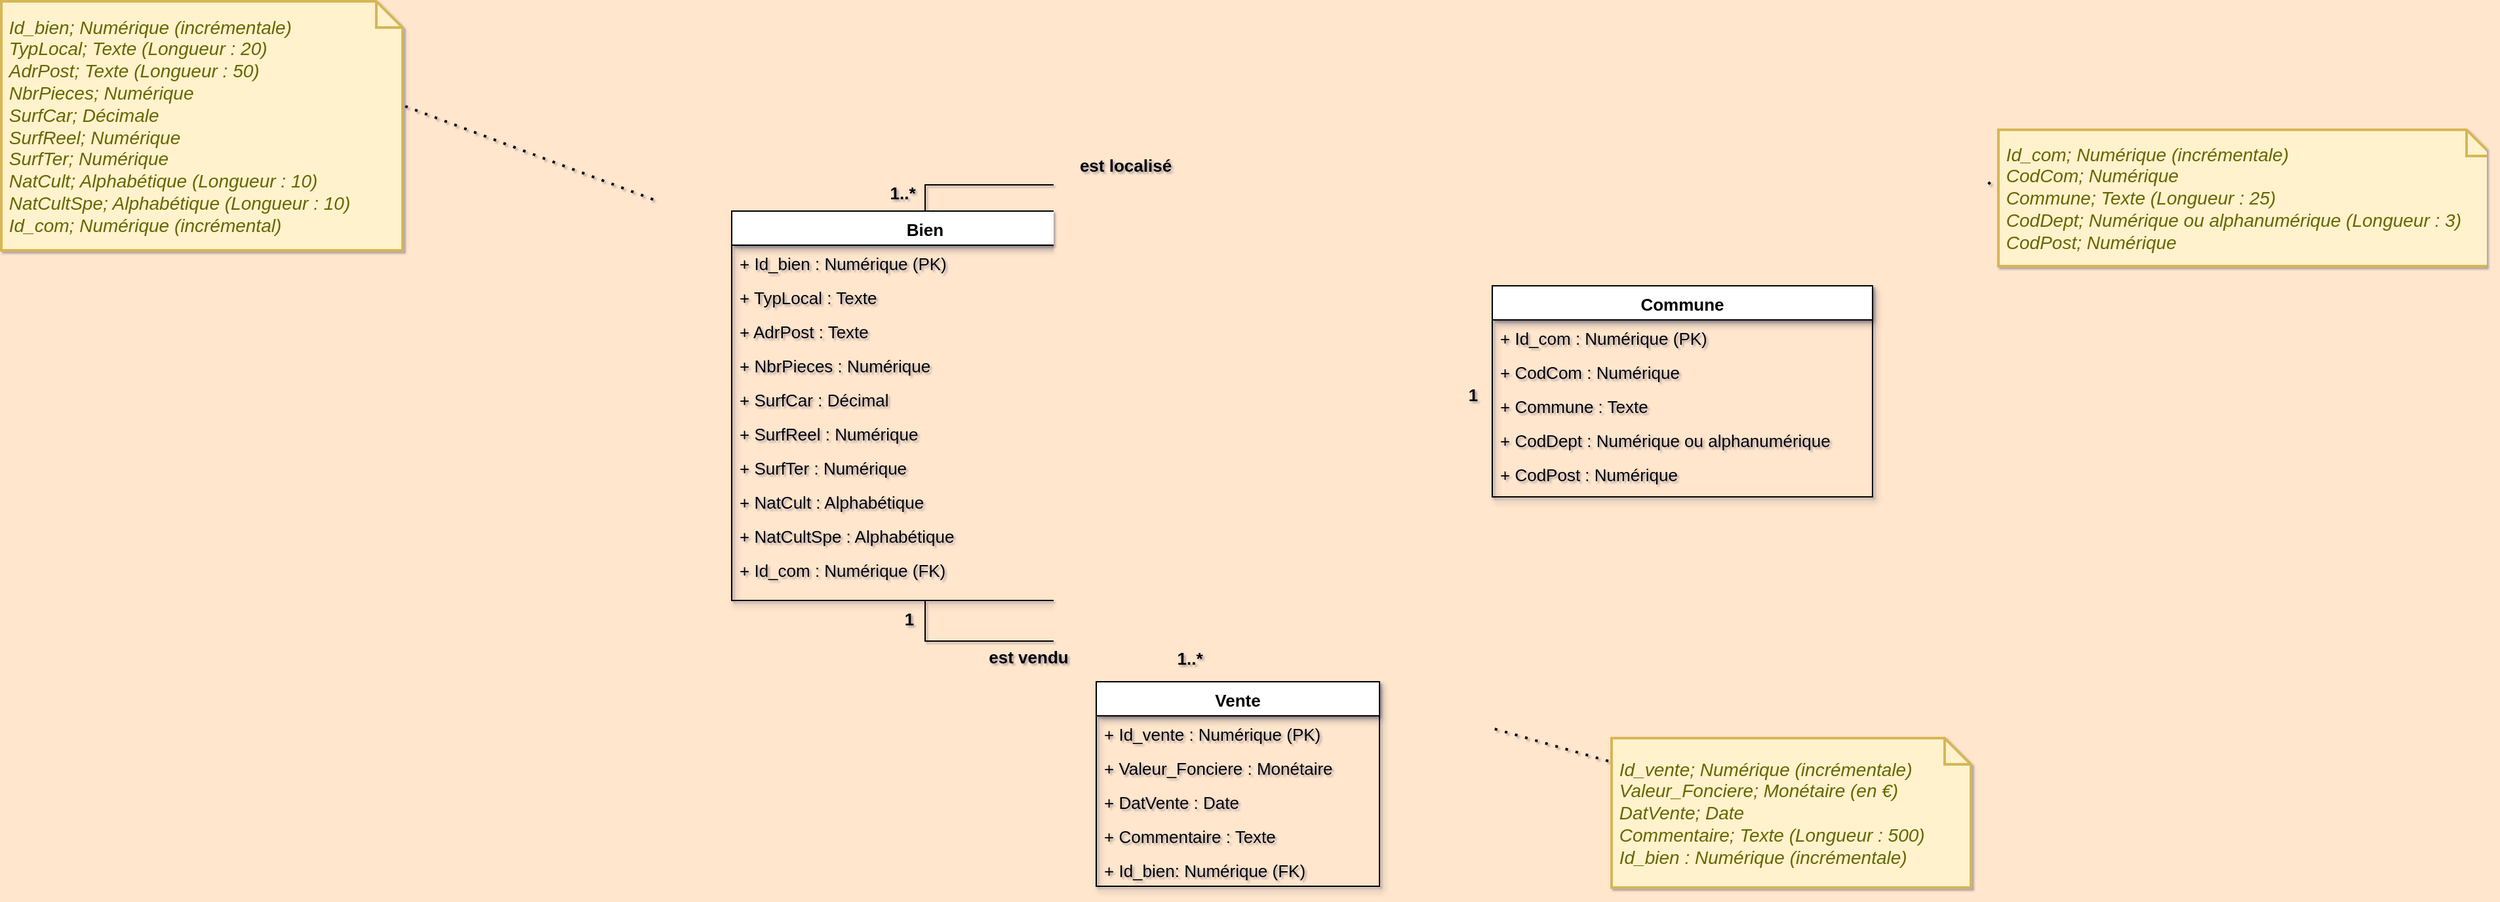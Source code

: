 <mxfile version="16.1.0" type="device"><diagram id="C5RBs43oDa-KdzZeNtuy" name="Page-1"><mxGraphModel dx="2489" dy="762" grid="0" gridSize="18" guides="1" tooltips="1" connect="1" arrows="1" fold="1" page="1" pageScale="1" pageWidth="827" pageHeight="1169" background="#FFE6CC" math="0" shadow="1"><root><mxCell id="WIyWlLk6GJQsqaUBKTNV-0"/><mxCell id="WIyWlLk6GJQsqaUBKTNV-1" parent="WIyWlLk6GJQsqaUBKTNV-0"/><mxCell id="EVLkua7hXyB1vBPZOTTN-13" style="edgeStyle=orthogonalEdgeStyle;rounded=0;orthogonalLoop=1;jettySize=auto;html=1;exitX=0.5;exitY=0;exitDx=0;exitDy=0;entryX=0.003;entryY=0.846;entryDx=0;entryDy=0;entryPerimeter=0;fontSize=13;endArrow=none;endFill=0;" parent="WIyWlLk6GJQsqaUBKTNV-1" source="zkfFHV4jXpPFQw0GAbJ--0" target="zkfFHV4jXpPFQw0GAbJ--20" edge="1"><mxGeometry relative="1" as="geometry"><Array as="points"><mxPoint x="485" y="194"/><mxPoint x="775" y="194"/><mxPoint x="775" y="371"/></Array></mxGeometry></mxCell><mxCell id="EVLkua7hXyB1vBPZOTTN-15" style="edgeStyle=orthogonalEdgeStyle;rounded=0;orthogonalLoop=1;jettySize=auto;html=1;exitX=0.5;exitY=1;exitDx=0;exitDy=0;fontSize=13;endArrow=none;endFill=0;" parent="WIyWlLk6GJQsqaUBKTNV-1" source="zkfFHV4jXpPFQw0GAbJ--0" target="zkfFHV4jXpPFQw0GAbJ--13" edge="1"><mxGeometry relative="1" as="geometry"/></mxCell><mxCell id="zkfFHV4jXpPFQw0GAbJ--0" value="Bien" style="swimlane;fontStyle=1;align=center;verticalAlign=top;childLayout=stackLayout;horizontal=1;startSize=26;horizontalStack=0;resizeParent=1;resizeLast=0;collapsible=1;marginBottom=0;rounded=0;shadow=1;strokeWidth=1;fontSize=13;" parent="WIyWlLk6GJQsqaUBKTNV-1" vertex="1"><mxGeometry x="337" y="214" width="295" height="297" as="geometry"><mxRectangle x="230" y="140" width="160" height="26" as="alternateBounds"/></mxGeometry></mxCell><mxCell id="F_OlZYn7I1-x3-IbtulS-1" value="+ Id_bien : Numérique (PK)" style="text;align=left;verticalAlign=top;spacingLeft=4;spacingRight=4;overflow=hidden;rotatable=0;points=[[0,0.5],[1,0.5]];portConstraint=eastwest;fontSize=13;" parent="zkfFHV4jXpPFQw0GAbJ--0" vertex="1"><mxGeometry y="26" width="295" height="26" as="geometry"/></mxCell><mxCell id="EVLkua7hXyB1vBPZOTTN-1" value="+ TypLocal : Texte" style="text;align=left;verticalAlign=top;spacingLeft=4;spacingRight=4;overflow=hidden;rotatable=0;points=[[0,0.5],[1,0.5]];portConstraint=eastwest;fontSize=13;" parent="zkfFHV4jXpPFQw0GAbJ--0" vertex="1"><mxGeometry y="52" width="295" height="26" as="geometry"/></mxCell><mxCell id="zkfFHV4jXpPFQw0GAbJ--22" value="+ AdrPost : Texte" style="text;align=left;verticalAlign=top;spacingLeft=4;spacingRight=4;overflow=hidden;rotatable=0;points=[[0,0.5],[1,0.5]];portConstraint=eastwest;rounded=0;shadow=0;html=0;fontSize=13;" parent="zkfFHV4jXpPFQw0GAbJ--0" vertex="1"><mxGeometry y="78" width="295" height="26" as="geometry"/></mxCell><mxCell id="zkfFHV4jXpPFQw0GAbJ--1" value="+ NbrPieces : Numérique" style="text;align=left;verticalAlign=top;spacingLeft=4;spacingRight=4;overflow=hidden;rotatable=0;points=[[0,0.5],[1,0.5]];portConstraint=eastwest;fontSize=13;" parent="zkfFHV4jXpPFQw0GAbJ--0" vertex="1"><mxGeometry y="104" width="295" height="26" as="geometry"/></mxCell><mxCell id="EVLkua7hXyB1vBPZOTTN-2" value="+ SurfCar : Décimal" style="text;align=left;verticalAlign=top;spacingLeft=4;spacingRight=4;overflow=hidden;rotatable=0;points=[[0,0.5],[1,0.5]];portConstraint=eastwest;fontSize=13;" parent="zkfFHV4jXpPFQw0GAbJ--0" vertex="1"><mxGeometry y="130" width="295" height="26" as="geometry"/></mxCell><mxCell id="zkfFHV4jXpPFQw0GAbJ--2" value="+ SurfReel : Numérique" style="text;align=left;verticalAlign=top;spacingLeft=4;spacingRight=4;overflow=hidden;rotatable=0;points=[[0,0.5],[1,0.5]];portConstraint=eastwest;rounded=0;shadow=0;html=0;fontSize=13;" parent="zkfFHV4jXpPFQw0GAbJ--0" vertex="1"><mxGeometry y="156" width="295" height="26" as="geometry"/></mxCell><mxCell id="EVLkua7hXyB1vBPZOTTN-3" value="+ SurfTer : Numérique" style="text;align=left;verticalAlign=top;spacingLeft=4;spacingRight=4;overflow=hidden;rotatable=0;points=[[0,0.5],[1,0.5]];portConstraint=eastwest;fontSize=13;" parent="zkfFHV4jXpPFQw0GAbJ--0" vertex="1"><mxGeometry y="182" width="295" height="26" as="geometry"/></mxCell><mxCell id="EVLkua7hXyB1vBPZOTTN-4" value="+ NatCult : Alphabétique" style="text;align=left;verticalAlign=top;spacingLeft=4;spacingRight=4;overflow=hidden;rotatable=0;points=[[0,0.5],[1,0.5]];portConstraint=eastwest;fontSize=13;" parent="zkfFHV4jXpPFQw0GAbJ--0" vertex="1"><mxGeometry y="208" width="295" height="26" as="geometry"/></mxCell><mxCell id="EVLkua7hXyB1vBPZOTTN-5" value="+ NatCultSpe : Alphabétique" style="text;align=left;verticalAlign=top;spacingLeft=4;spacingRight=4;overflow=hidden;rotatable=0;points=[[0,0.5],[1,0.5]];portConstraint=eastwest;fontSize=13;" parent="zkfFHV4jXpPFQw0GAbJ--0" vertex="1"><mxGeometry y="234" width="295" height="26" as="geometry"/></mxCell><mxCell id="F_OlZYn7I1-x3-IbtulS-5" value="+ Id_com : Numérique (FK)" style="text;align=left;verticalAlign=top;spacingLeft=4;spacingRight=4;overflow=hidden;rotatable=0;points=[[0,0.5],[1,0.5]];portConstraint=eastwest;fontSize=13;" parent="zkfFHV4jXpPFQw0GAbJ--0" vertex="1"><mxGeometry y="260" width="295" height="26" as="geometry"/></mxCell><mxCell id="zkfFHV4jXpPFQw0GAbJ--13" value="Vente" style="swimlane;fontStyle=1;align=center;verticalAlign=top;childLayout=stackLayout;horizontal=1;startSize=26;horizontalStack=0;resizeParent=1;resizeLast=0;collapsible=1;marginBottom=0;rounded=0;shadow=1;strokeWidth=1;fontSize=13;" parent="WIyWlLk6GJQsqaUBKTNV-1" vertex="1"><mxGeometry x="615" y="573" width="216" height="156" as="geometry"><mxRectangle x="340" y="380" width="170" height="26" as="alternateBounds"/></mxGeometry></mxCell><mxCell id="F_OlZYn7I1-x3-IbtulS-2" value="+ Id_vente : Numérique (PK)" style="text;align=left;verticalAlign=top;spacingLeft=4;spacingRight=4;overflow=hidden;rotatable=0;points=[[0,0.5],[1,0.5]];portConstraint=eastwest;fontSize=13;" parent="zkfFHV4jXpPFQw0GAbJ--13" vertex="1"><mxGeometry y="26" width="216" height="26" as="geometry"/></mxCell><mxCell id="EVLkua7hXyB1vBPZOTTN-7" value="+ Valeur_Fonciere : Monétaire" style="text;align=left;verticalAlign=top;spacingLeft=4;spacingRight=4;overflow=hidden;rotatable=0;points=[[0,0.5],[1,0.5]];portConstraint=eastwest;fontSize=13;" parent="zkfFHV4jXpPFQw0GAbJ--13" vertex="1"><mxGeometry y="52" width="216" height="26" as="geometry"/></mxCell><mxCell id="zkfFHV4jXpPFQw0GAbJ--14" value="+ DatVente : Date" style="text;align=left;verticalAlign=top;spacingLeft=4;spacingRight=4;overflow=hidden;rotatable=0;points=[[0,0.5],[1,0.5]];portConstraint=eastwest;fontSize=13;" parent="zkfFHV4jXpPFQw0GAbJ--13" vertex="1"><mxGeometry y="78" width="216" height="26" as="geometry"/></mxCell><mxCell id="EVLkua7hXyB1vBPZOTTN-8" value="+ Commentaire : Texte" style="text;align=left;verticalAlign=top;spacingLeft=4;spacingRight=4;overflow=hidden;rotatable=0;points=[[0,0.5],[1,0.5]];portConstraint=eastwest;fontSize=13;" parent="zkfFHV4jXpPFQw0GAbJ--13" vertex="1"><mxGeometry y="104" width="216" height="26" as="geometry"/></mxCell><mxCell id="F_OlZYn7I1-x3-IbtulS-8" value="+ Id_bien: Numérique (FK)" style="text;align=left;verticalAlign=top;spacingLeft=4;spacingRight=4;overflow=hidden;rotatable=0;points=[[0,0.5],[1,0.5]];portConstraint=eastwest;fontSize=13;" parent="zkfFHV4jXpPFQw0GAbJ--13" vertex="1"><mxGeometry y="130" width="216" height="26" as="geometry"/></mxCell><mxCell id="zkfFHV4jXpPFQw0GAbJ--17" value="Commune" style="swimlane;fontStyle=1;align=center;verticalAlign=top;childLayout=stackLayout;horizontal=1;startSize=26;horizontalStack=0;resizeParent=1;resizeLast=0;collapsible=1;marginBottom=0;rounded=0;shadow=1;strokeWidth=1;fontSize=13;" parent="WIyWlLk6GJQsqaUBKTNV-1" vertex="1"><mxGeometry x="917" y="271" width="290" height="161" as="geometry"><mxRectangle x="550" y="140" width="160" height="26" as="alternateBounds"/></mxGeometry></mxCell><mxCell id="zkfFHV4jXpPFQw0GAbJ--18" value="+ Id_com : Numérique (PK)" style="text;align=left;verticalAlign=top;spacingLeft=4;spacingRight=4;overflow=hidden;rotatable=0;points=[[0,0.5],[1,0.5]];portConstraint=eastwest;fontSize=13;" parent="zkfFHV4jXpPFQw0GAbJ--17" vertex="1"><mxGeometry y="26" width="290" height="26" as="geometry"/></mxCell><mxCell id="zkfFHV4jXpPFQw0GAbJ--19" value="+ CodCom : Numérique" style="text;align=left;verticalAlign=top;spacingLeft=4;spacingRight=4;overflow=hidden;rotatable=0;points=[[0,0.5],[1,0.5]];portConstraint=eastwest;rounded=0;shadow=0;html=0;fontSize=13;" parent="zkfFHV4jXpPFQw0GAbJ--17" vertex="1"><mxGeometry y="52" width="290" height="26" as="geometry"/></mxCell><mxCell id="zkfFHV4jXpPFQw0GAbJ--20" value="+ Commune : Texte" style="text;align=left;verticalAlign=top;spacingLeft=4;spacingRight=4;overflow=hidden;rotatable=0;points=[[0,0.5],[1,0.5]];portConstraint=eastwest;rounded=0;shadow=0;html=0;fontSize=13;" parent="zkfFHV4jXpPFQw0GAbJ--17" vertex="1"><mxGeometry y="78" width="290" height="26" as="geometry"/></mxCell><mxCell id="zkfFHV4jXpPFQw0GAbJ--21" value="+ CodDept : Numérique ou alphanumérique" style="text;align=left;verticalAlign=top;spacingLeft=4;spacingRight=4;overflow=hidden;rotatable=0;points=[[0,0.5],[1,0.5]];portConstraint=eastwest;rounded=0;shadow=0;html=0;fontSize=13;" parent="zkfFHV4jXpPFQw0GAbJ--17" vertex="1"><mxGeometry y="104" width="290" height="26" as="geometry"/></mxCell><mxCell id="EVLkua7hXyB1vBPZOTTN-6" value="+ CodPost : Numérique" style="text;align=left;verticalAlign=top;spacingLeft=4;spacingRight=4;overflow=hidden;rotatable=0;points=[[0,0.5],[1,0.5]];portConstraint=eastwest;rounded=0;shadow=0;html=0;fontSize=13;" parent="zkfFHV4jXpPFQw0GAbJ--17" vertex="1"><mxGeometry y="130" width="290" height="26" as="geometry"/></mxCell><mxCell id="EVLkua7hXyB1vBPZOTTN-14" value="&lt;b&gt;est localisé&lt;/b&gt;" style="text;html=1;align=center;verticalAlign=middle;resizable=0;points=[];autosize=1;strokeColor=none;fillColor=none;fontSize=13;" parent="WIyWlLk6GJQsqaUBKTNV-1" vertex="1"><mxGeometry x="597" y="169" width="80" height="20" as="geometry"/></mxCell><mxCell id="EVLkua7hXyB1vBPZOTTN-16" value="&lt;b&gt;est vendu&lt;/b&gt;" style="text;html=1;align=center;verticalAlign=middle;resizable=0;points=[];autosize=1;strokeColor=none;fillColor=none;fontSize=13;" parent="WIyWlLk6GJQsqaUBKTNV-1" vertex="1"><mxGeometry x="527" y="544" width="71" height="20" as="geometry"/></mxCell><mxCell id="EVLkua7hXyB1vBPZOTTN-19" value="&lt;b&gt;1..*&lt;/b&gt;" style="text;html=1;align=center;verticalAlign=middle;resizable=0;points=[];autosize=1;strokeColor=none;fillColor=none;fontSize=13;" parent="WIyWlLk6GJQsqaUBKTNV-1" vertex="1"><mxGeometry x="452" y="190" width="30" height="20" as="geometry"/></mxCell><mxCell id="EVLkua7hXyB1vBPZOTTN-20" value="&lt;b&gt;1&lt;/b&gt;" style="text;html=1;align=center;verticalAlign=middle;resizable=0;points=[];autosize=1;strokeColor=none;fillColor=none;fontSize=13;" parent="WIyWlLk6GJQsqaUBKTNV-1" vertex="1"><mxGeometry x="893" y="344" width="17" height="20" as="geometry"/></mxCell><mxCell id="EVLkua7hXyB1vBPZOTTN-25" value="&lt;b&gt;1&lt;/b&gt;" style="text;html=1;align=center;verticalAlign=middle;resizable=0;points=[];autosize=1;strokeColor=none;fillColor=none;fontSize=13;" parent="WIyWlLk6GJQsqaUBKTNV-1" vertex="1"><mxGeometry x="463" y="515" width="17" height="20" as="geometry"/></mxCell><mxCell id="EVLkua7hXyB1vBPZOTTN-30" value="&lt;i&gt;&amp;nbsp;Id_bien&lt;/i&gt;&lt;i&gt;; Numérique (incrémentale)&lt;br&gt;&lt;/i&gt;&lt;i&gt;&amp;nbsp;TypLocal; Texte (Longueur : 20)&lt;br&gt;&lt;/i&gt;&lt;div&gt;&lt;i&gt;&amp;nbsp;AdrPost; Texte (Longueur : 50)&lt;/i&gt;&lt;/div&gt;&lt;i&gt;&amp;nbsp;NbrPieces; Numérique&lt;br&gt;&amp;nbsp;SurfCar; Décimale&lt;br&gt;&amp;nbsp;SurfReel; Numérique&lt;br&gt;&amp;nbsp;SurfTer; Numérique&lt;br&gt;&amp;nbsp;NatCult; Alphabétique (Longueur : 10)&lt;br&gt;&amp;nbsp;NatCultSpe; Alphabétique (Longueur : 10)&lt;br&gt;&lt;/i&gt;&lt;i&gt;&amp;nbsp;Id_com; Numérique (incrémental)&lt;br&gt;&lt;/i&gt;" style="shape=note;strokeWidth=2;fontSize=14;size=20;whiteSpace=wrap;html=1;fillColor=#fff2cc;strokeColor=#d6b656;fontColor=#666600;align=left;" parent="WIyWlLk6GJQsqaUBKTNV-1" vertex="1"><mxGeometry x="-220" y="54" width="306" height="190" as="geometry"/></mxCell><mxCell id="w0AP86cpqLDCSNCn4q45-26" value="" style="endArrow=none;dashed=1;html=1;dashPattern=1 3;strokeWidth=2;rounded=0;entryX=-0.009;entryY=0.355;entryDx=0;entryDy=0;entryPerimeter=0;exitX=1.021;exitY=0.061;exitDx=0;exitDy=0;exitPerimeter=0;" parent="WIyWlLk6GJQsqaUBKTNV-1" source="zkfFHV4jXpPFQw0GAbJ--17" target="w0AP86cpqLDCSNCn4q45-31" edge="1"><mxGeometry width="50" height="50" relative="1" as="geometry"><mxPoint x="1186" y="271" as="sourcePoint"/><mxPoint x="1258" y="197" as="targetPoint"/></mxGeometry></mxCell><mxCell id="EVLkua7hXyB1vBPZOTTN-31" value="" style="endArrow=none;dashed=1;html=1;dashPattern=1 3;strokeWidth=2;rounded=0;exitX=0;exitY=0.046;exitDx=0;exitDy=0;exitPerimeter=0;" parent="WIyWlLk6GJQsqaUBKTNV-1" source="zkfFHV4jXpPFQw0GAbJ--0" edge="1"><mxGeometry width="50" height="50" relative="1" as="geometry"><mxPoint x="185" y="208" as="sourcePoint"/><mxPoint x="88" y="134" as="targetPoint"/></mxGeometry></mxCell><mxCell id="w0AP86cpqLDCSNCn4q45-28" value="&lt;div&gt;&lt;i&gt;&amp;nbsp;Id_vente&lt;/i&gt;&lt;i&gt;; Numérique (incrémentale)&lt;/i&gt;&lt;/div&gt;&lt;div&gt;&lt;i&gt;&amp;nbsp;Valeur_Fonciere; Monétaire (en €)&lt;/i&gt;&lt;/div&gt;&lt;div&gt;&lt;i&gt;&amp;nbsp;DatVente; Date&lt;/i&gt;&lt;/div&gt;&lt;div&gt;&lt;i&gt;&amp;nbsp;Commentaire; Texte (Longueur : 500)&lt;/i&gt;&lt;/div&gt;&lt;div&gt;&lt;i&gt;&amp;nbsp;Id_bien : Numérique (incrémentale)&lt;/i&gt;&lt;/div&gt;" style="shape=note;strokeWidth=2;fontSize=14;size=20;whiteSpace=wrap;html=1;fillColor=#fff2cc;strokeColor=#d6b656;fontColor=#666600;align=left;" parent="WIyWlLk6GJQsqaUBKTNV-1" vertex="1"><mxGeometry x="1008" y="616" width="274" height="114" as="geometry"/></mxCell><mxCell id="w0AP86cpqLDCSNCn4q45-29" value="" style="endArrow=none;dashed=1;html=1;dashPattern=1 3;strokeWidth=2;rounded=0;exitX=1.015;exitY=0.077;exitDx=0;exitDy=0;exitPerimeter=0;" parent="WIyWlLk6GJQsqaUBKTNV-1" source="zkfFHV4jXpPFQw0GAbJ--13" target="w0AP86cpqLDCSNCn4q45-28" edge="1"><mxGeometry width="50" height="50" relative="1" as="geometry"><mxPoint x="610" y="589" as="sourcePoint"/><mxPoint x="1008" y="561" as="targetPoint"/></mxGeometry></mxCell><mxCell id="w0AP86cpqLDCSNCn4q45-31" value="&lt;div&gt;&lt;i&gt;&amp;nbsp;Id_com; Numérique (incrémentale)&lt;/i&gt;&lt;/div&gt;&lt;div&gt;&lt;i&gt;&amp;nbsp;CodCom; Numérique&lt;/i&gt;&lt;/div&gt;&lt;div&gt;&lt;i&gt;&amp;nbsp;Commune; Texte (Longueur : 25)&lt;/i&gt;&lt;/div&gt;&lt;div&gt;&lt;i&gt;&amp;nbsp;CodDept; Numérique ou alphanumérique (Longueur : 3)&lt;/i&gt;&lt;/div&gt;&lt;div&gt;&lt;i&gt;&amp;nbsp;CodPost; Numérique&lt;/i&gt;&lt;br&gt;&lt;/div&gt;" style="shape=note;strokeWidth=2;fontSize=14;size=20;whiteSpace=wrap;html=1;fillColor=#fff2cc;strokeColor=#d6b656;fontColor=#666600;align=left;" parent="WIyWlLk6GJQsqaUBKTNV-1" vertex="1"><mxGeometry x="1303" y="152" width="377" height="104" as="geometry"/></mxCell><mxCell id="F_OlZYn7I1-x3-IbtulS-7" value="&lt;b&gt;1..*&lt;/b&gt;" style="text;html=1;align=center;verticalAlign=middle;resizable=0;points=[];autosize=1;strokeColor=none;fillColor=none;fontSize=13;" parent="WIyWlLk6GJQsqaUBKTNV-1" vertex="1"><mxGeometry x="671" y="545" width="30" height="20" as="geometry"/></mxCell></root></mxGraphModel></diagram></mxfile>